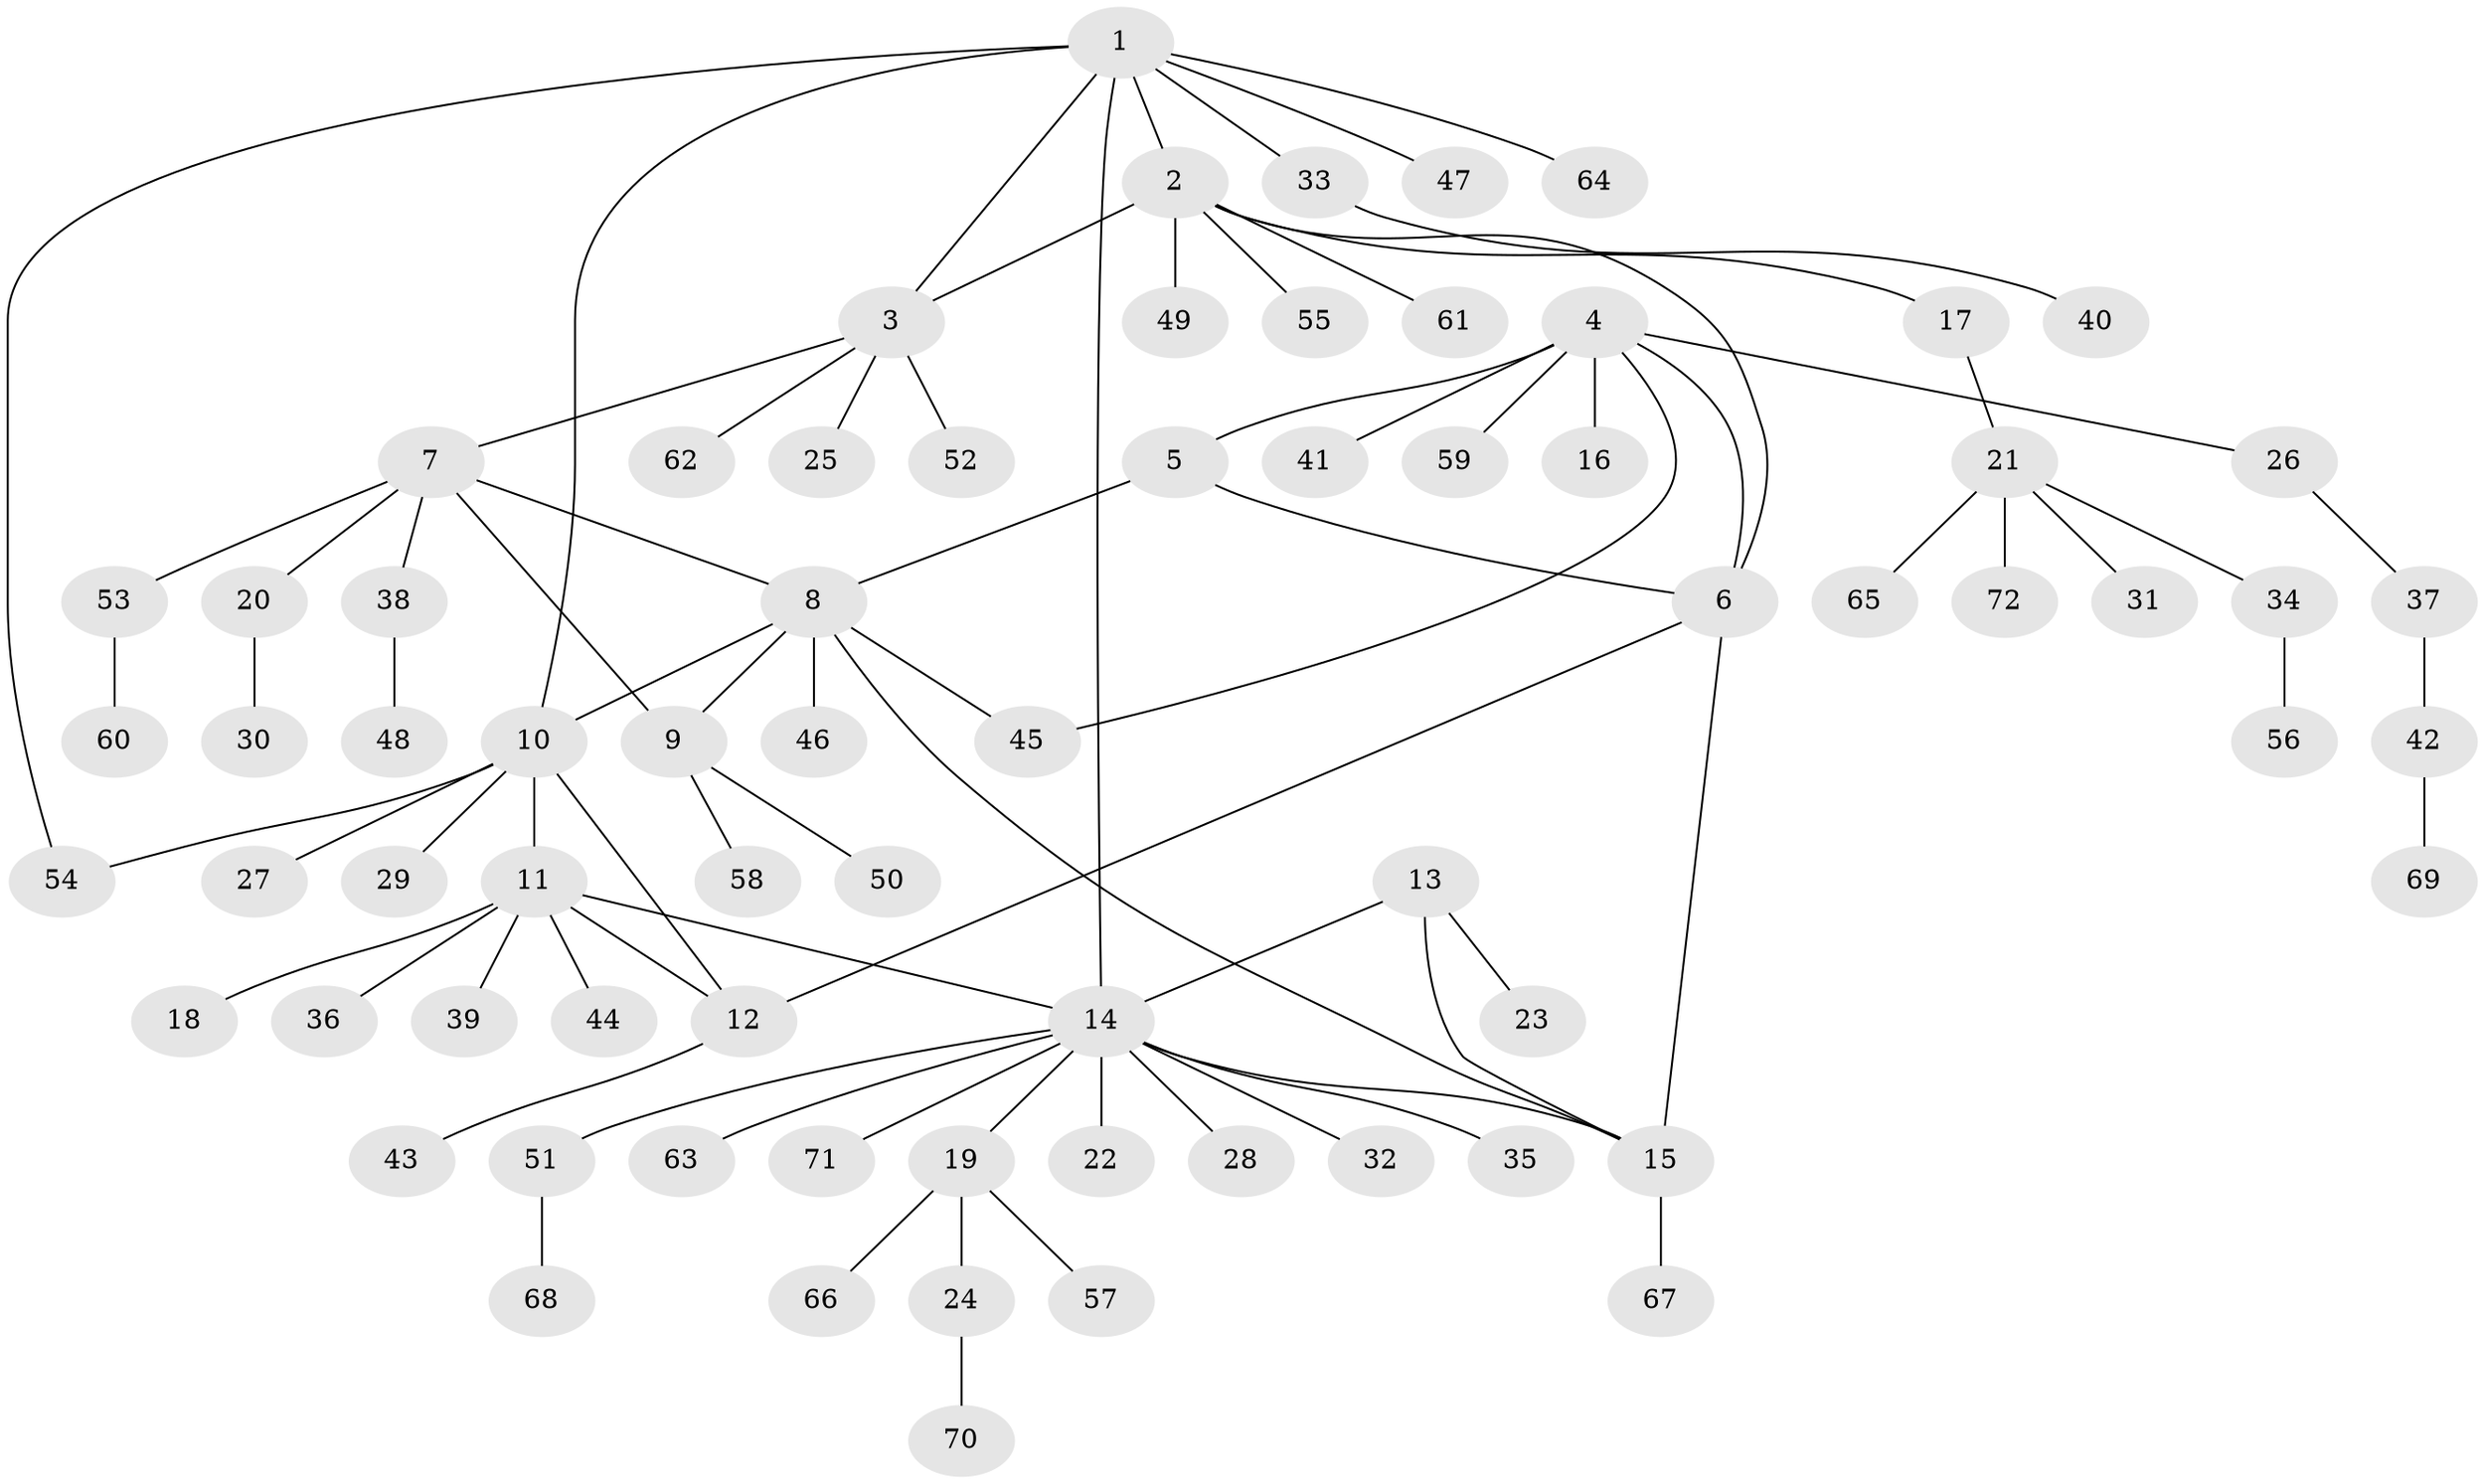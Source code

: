 // Generated by graph-tools (version 1.1) at 2025/50/03/09/25 03:50:42]
// undirected, 72 vertices, 84 edges
graph export_dot {
graph [start="1"]
  node [color=gray90,style=filled];
  1;
  2;
  3;
  4;
  5;
  6;
  7;
  8;
  9;
  10;
  11;
  12;
  13;
  14;
  15;
  16;
  17;
  18;
  19;
  20;
  21;
  22;
  23;
  24;
  25;
  26;
  27;
  28;
  29;
  30;
  31;
  32;
  33;
  34;
  35;
  36;
  37;
  38;
  39;
  40;
  41;
  42;
  43;
  44;
  45;
  46;
  47;
  48;
  49;
  50;
  51;
  52;
  53;
  54;
  55;
  56;
  57;
  58;
  59;
  60;
  61;
  62;
  63;
  64;
  65;
  66;
  67;
  68;
  69;
  70;
  71;
  72;
  1 -- 2;
  1 -- 3;
  1 -- 10;
  1 -- 14;
  1 -- 33;
  1 -- 47;
  1 -- 54;
  1 -- 64;
  2 -- 3;
  2 -- 6;
  2 -- 17;
  2 -- 49;
  2 -- 55;
  2 -- 61;
  3 -- 7;
  3 -- 25;
  3 -- 52;
  3 -- 62;
  4 -- 5;
  4 -- 6;
  4 -- 16;
  4 -- 26;
  4 -- 41;
  4 -- 45;
  4 -- 59;
  5 -- 6;
  5 -- 8;
  6 -- 12;
  6 -- 15;
  7 -- 8;
  7 -- 9;
  7 -- 20;
  7 -- 38;
  7 -- 53;
  8 -- 9;
  8 -- 10;
  8 -- 15;
  8 -- 45;
  8 -- 46;
  9 -- 50;
  9 -- 58;
  10 -- 11;
  10 -- 12;
  10 -- 27;
  10 -- 29;
  10 -- 54;
  11 -- 12;
  11 -- 14;
  11 -- 18;
  11 -- 36;
  11 -- 39;
  11 -- 44;
  12 -- 43;
  13 -- 14;
  13 -- 15;
  13 -- 23;
  14 -- 15;
  14 -- 19;
  14 -- 22;
  14 -- 28;
  14 -- 32;
  14 -- 35;
  14 -- 51;
  14 -- 63;
  14 -- 71;
  15 -- 67;
  17 -- 21;
  19 -- 24;
  19 -- 57;
  19 -- 66;
  20 -- 30;
  21 -- 31;
  21 -- 34;
  21 -- 65;
  21 -- 72;
  24 -- 70;
  26 -- 37;
  33 -- 40;
  34 -- 56;
  37 -- 42;
  38 -- 48;
  42 -- 69;
  51 -- 68;
  53 -- 60;
}
